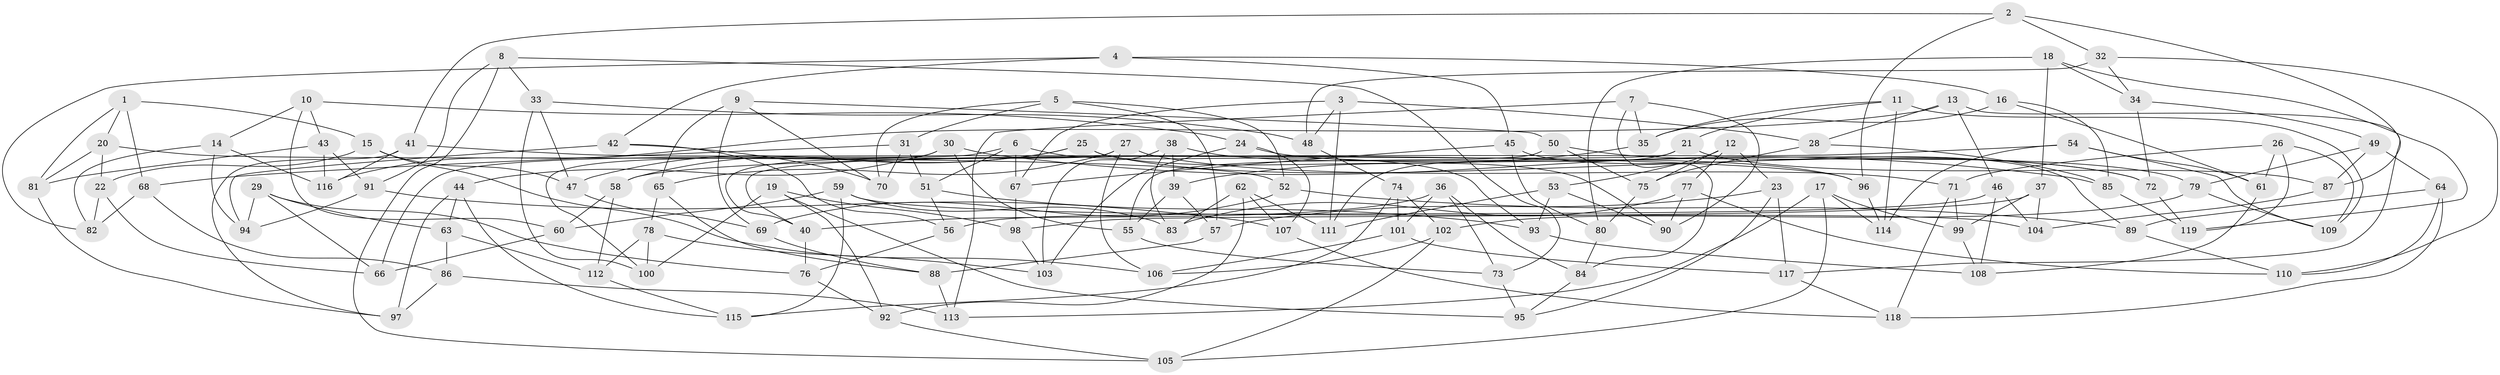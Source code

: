 // coarse degree distribution, {10: 0.10416666666666667, 8: 0.0625, 7: 0.0625, 6: 0.125, 3: 0.14583333333333334, 4: 0.3125, 9: 0.08333333333333333, 11: 0.041666666666666664, 12: 0.020833333333333332, 5: 0.041666666666666664}
// Generated by graph-tools (version 1.1) at 2025/53/03/04/25 22:53:33]
// undirected, 119 vertices, 238 edges
graph export_dot {
  node [color=gray90,style=filled];
  1;
  2;
  3;
  4;
  5;
  6;
  7;
  8;
  9;
  10;
  11;
  12;
  13;
  14;
  15;
  16;
  17;
  18;
  19;
  20;
  21;
  22;
  23;
  24;
  25;
  26;
  27;
  28;
  29;
  30;
  31;
  32;
  33;
  34;
  35;
  36;
  37;
  38;
  39;
  40;
  41;
  42;
  43;
  44;
  45;
  46;
  47;
  48;
  49;
  50;
  51;
  52;
  53;
  54;
  55;
  56;
  57;
  58;
  59;
  60;
  61;
  62;
  63;
  64;
  65;
  66;
  67;
  68;
  69;
  70;
  71;
  72;
  73;
  74;
  75;
  76;
  77;
  78;
  79;
  80;
  81;
  82;
  83;
  84;
  85;
  86;
  87;
  88;
  89;
  90;
  91;
  92;
  93;
  94;
  95;
  96;
  97;
  98;
  99;
  100;
  101;
  102;
  103;
  104;
  105;
  106;
  107;
  108;
  109;
  110;
  111;
  112;
  113;
  114;
  115;
  116;
  117;
  118;
  119;
  1 -- 20;
  1 -- 15;
  1 -- 81;
  1 -- 68;
  2 -- 96;
  2 -- 41;
  2 -- 87;
  2 -- 32;
  3 -- 28;
  3 -- 48;
  3 -- 111;
  3 -- 67;
  4 -- 16;
  4 -- 45;
  4 -- 42;
  4 -- 82;
  5 -- 70;
  5 -- 52;
  5 -- 57;
  5 -- 31;
  6 -- 93;
  6 -- 67;
  6 -- 51;
  6 -- 66;
  7 -- 35;
  7 -- 90;
  7 -- 113;
  7 -- 84;
  8 -- 33;
  8 -- 91;
  8 -- 105;
  8 -- 73;
  9 -- 70;
  9 -- 50;
  9 -- 69;
  9 -- 65;
  10 -- 60;
  10 -- 24;
  10 -- 14;
  10 -- 43;
  11 -- 114;
  11 -- 109;
  11 -- 35;
  11 -- 21;
  12 -- 53;
  12 -- 23;
  12 -- 77;
  12 -- 75;
  13 -- 116;
  13 -- 117;
  13 -- 28;
  13 -- 46;
  14 -- 116;
  14 -- 94;
  14 -- 82;
  15 -- 106;
  15 -- 22;
  15 -- 47;
  16 -- 35;
  16 -- 85;
  16 -- 61;
  17 -- 99;
  17 -- 113;
  17 -- 105;
  17 -- 114;
  18 -- 34;
  18 -- 80;
  18 -- 37;
  18 -- 119;
  19 -- 92;
  19 -- 100;
  19 -- 98;
  19 -- 95;
  20 -- 81;
  20 -- 52;
  20 -- 22;
  21 -- 87;
  21 -- 111;
  21 -- 40;
  22 -- 82;
  22 -- 66;
  23 -- 95;
  23 -- 57;
  23 -- 117;
  24 -- 107;
  24 -- 72;
  24 -- 103;
  25 -- 72;
  25 -- 47;
  25 -- 90;
  25 -- 58;
  26 -- 61;
  26 -- 119;
  26 -- 109;
  26 -- 71;
  27 -- 106;
  27 -- 71;
  27 -- 65;
  27 -- 40;
  28 -- 85;
  28 -- 75;
  29 -- 76;
  29 -- 66;
  29 -- 63;
  29 -- 94;
  30 -- 55;
  30 -- 85;
  30 -- 44;
  30 -- 100;
  31 -- 51;
  31 -- 68;
  31 -- 70;
  32 -- 34;
  32 -- 48;
  32 -- 110;
  33 -- 48;
  33 -- 100;
  33 -- 47;
  34 -- 72;
  34 -- 49;
  35 -- 39;
  36 -- 73;
  36 -- 101;
  36 -- 84;
  36 -- 40;
  37 -- 98;
  37 -- 104;
  37 -- 99;
  38 -- 96;
  38 -- 83;
  38 -- 103;
  38 -- 39;
  39 -- 55;
  39 -- 57;
  40 -- 76;
  41 -- 116;
  41 -- 96;
  41 -- 97;
  42 -- 94;
  42 -- 56;
  42 -- 70;
  43 -- 91;
  43 -- 81;
  43 -- 116;
  44 -- 97;
  44 -- 63;
  44 -- 115;
  45 -- 67;
  45 -- 80;
  45 -- 89;
  46 -- 56;
  46 -- 104;
  46 -- 108;
  47 -- 69;
  48 -- 74;
  49 -- 64;
  49 -- 87;
  49 -- 79;
  50 -- 55;
  50 -- 79;
  50 -- 75;
  51 -- 93;
  51 -- 56;
  52 -- 69;
  52 -- 89;
  53 -- 90;
  53 -- 93;
  53 -- 111;
  54 -- 114;
  54 -- 58;
  54 -- 61;
  54 -- 109;
  55 -- 73;
  56 -- 76;
  57 -- 88;
  58 -- 112;
  58 -- 60;
  59 -- 60;
  59 -- 104;
  59 -- 115;
  59 -- 83;
  60 -- 66;
  61 -- 108;
  62 -- 111;
  62 -- 107;
  62 -- 83;
  62 -- 92;
  63 -- 86;
  63 -- 112;
  64 -- 89;
  64 -- 118;
  64 -- 110;
  65 -- 88;
  65 -- 78;
  67 -- 98;
  68 -- 82;
  68 -- 86;
  69 -- 88;
  71 -- 118;
  71 -- 99;
  72 -- 119;
  73 -- 95;
  74 -- 102;
  74 -- 101;
  74 -- 115;
  75 -- 80;
  76 -- 92;
  77 -- 83;
  77 -- 90;
  77 -- 110;
  78 -- 103;
  78 -- 112;
  78 -- 100;
  79 -- 102;
  79 -- 109;
  80 -- 84;
  81 -- 97;
  84 -- 95;
  85 -- 119;
  86 -- 113;
  86 -- 97;
  87 -- 104;
  88 -- 113;
  89 -- 110;
  91 -- 107;
  91 -- 94;
  92 -- 105;
  93 -- 108;
  96 -- 114;
  98 -- 103;
  99 -- 108;
  101 -- 106;
  101 -- 117;
  102 -- 106;
  102 -- 105;
  107 -- 118;
  112 -- 115;
  117 -- 118;
}
